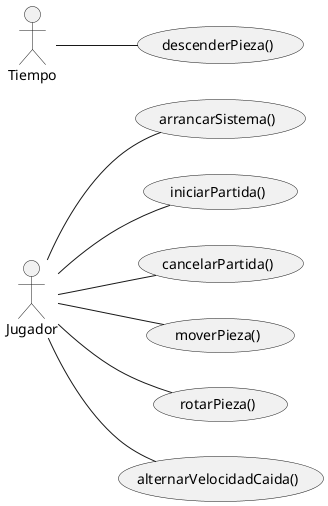 @startuml

left to right direction

actor Jugador
actor Tiempo

usecase arrancarSistema as "arrancarSistema()"
usecase iniciarPartida as "iniciarPartida()"
usecase cancelarPartida as "cancelarPartida()"
usecase descenderPieza as "descenderPieza()"
usecase moverPieza as "moverPieza()"
usecase rotarPieza as "rotarPieza()"
usecase alternarVelocidadCaida as "alternarVelocidadCaida()"

Tiempo -- descenderPieza

Jugador -- arrancarSistema
Jugador -- iniciarPartida
Jugador -- cancelarPartida
Jugador -- moverPieza
Jugador -- alternarVelocidadCaida
Jugador -- rotarPieza

@enduml